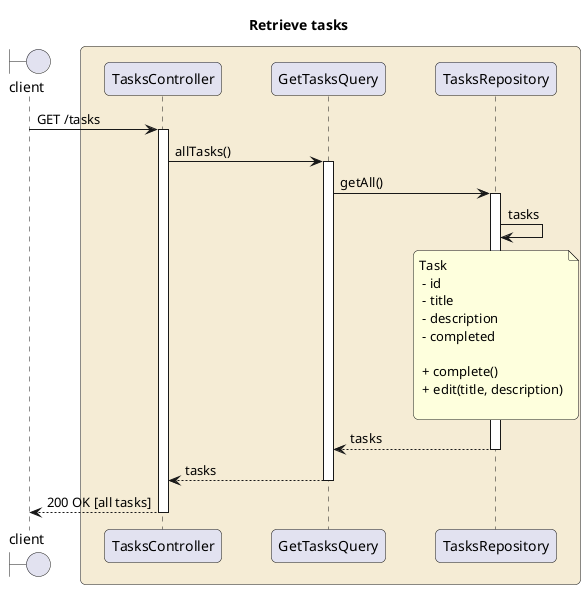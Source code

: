 @startuml
'https://plantuml.com/sequence-diagram

title **Retrieve tasks **

skinparam roundcorner 10
skinparam ParticipantPadding 20
skinparam BoxPadding 20

boundary client

box #F5ECD5
participant TasksController as controller
participant GetTasksQuery as query
participant TasksRepository as repository

client -> controller: GET /tasks
activate controller

controller -> query: allTasks()
activate query

query -> repository: getAll()
activate repository
repository -> repository: tasks

note over repository: Task\n - id\n - title\n - description\n - completed\n\n + complete()\n + edit(title, description)\n
repository --> query: tasks
deactivate repository

query --> controller: tasks
deactivate query

controller --> client: 200 OK [all tasks]
deactivate controller

end box
@enduml